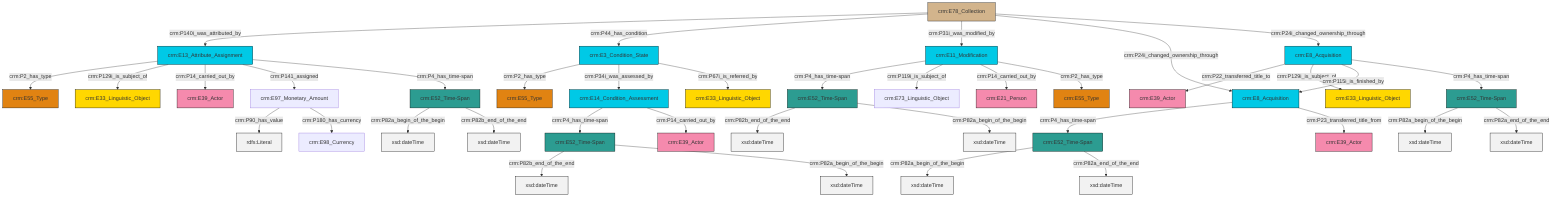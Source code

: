 graph TD
classDef Literal fill:#f2f2f2,stroke:#000000;
classDef CRM_Entity fill:#FFFFFF,stroke:#000000;
classDef Temporal_Entity fill:#00C9E6, stroke:#000000;
classDef Type fill:#E18312, stroke:#000000;
classDef Time-Span fill:#2C9C91, stroke:#000000;
classDef Appellation fill:#FFEB7F, stroke:#000000;
classDef Place fill:#008836, stroke:#000000;
classDef Persistent_Item fill:#B266B2, stroke:#000000;
classDef Conceptual_Object fill:#FFD700, stroke:#000000;
classDef Physical_Thing fill:#D2B48C, stroke:#000000;
classDef Actor fill:#f58aad, stroke:#000000;
classDef PC_Classes fill:#4ce600, stroke:#000000;
classDef Multi fill:#cccccc,stroke:#000000;

0["crm:E3_Condition_State"]:::Temporal_Entity -->|crm:P2_has_type| 1["crm:E55_Type"]:::Type
2["crm:E8_Acquisition"]:::Temporal_Entity -->|crm:P22_transferred_title_to| 3["crm:E39_Actor"]:::Actor
4["crm:E13_Attribute_Assignment"]:::Temporal_Entity -->|crm:P2_has_type| 5["crm:E55_Type"]:::Type
6["crm:E78_Collection"]:::Physical_Thing -->|crm:P140i_was_attributed_by| 4["crm:E13_Attribute_Assignment"]:::Temporal_Entity
9["crm:E52_Time-Span"]:::Time-Span -->|crm:P82b_end_of_the_end| 10[xsd:dateTime]:::Literal
11["crm:E52_Time-Span"]:::Time-Span -->|crm:P82a_begin_of_the_begin| 12[xsd:dateTime]:::Literal
0["crm:E3_Condition_State"]:::Temporal_Entity -->|crm:P34i_was_assessed_by| 14["crm:E14_Condition_Assessment"]:::Temporal_Entity
4["crm:E13_Attribute_Assignment"]:::Temporal_Entity -->|crm:P129i_is_subject_of| 16["crm:E33_Linguistic_Object"]:::Conceptual_Object
4["crm:E13_Attribute_Assignment"]:::Temporal_Entity -->|crm:P14_carried_out_by| 17["crm:E39_Actor"]:::Actor
21["crm:E52_Time-Span"]:::Time-Span -->|crm:P82a_begin_of_the_begin| 22[xsd:dateTime]:::Literal
6["crm:E78_Collection"]:::Physical_Thing -->|crm:P44_has_condition| 0["crm:E3_Condition_State"]:::Temporal_Entity
6["crm:E78_Collection"]:::Physical_Thing -->|crm:P31i_was_modified_by| 25["crm:E11_Modification"]:::Temporal_Entity
25["crm:E11_Modification"]:::Temporal_Entity -->|crm:P4_has_time-span| 9["crm:E52_Time-Span"]:::Time-Span
26["crm:E8_Acquisition"]:::Temporal_Entity -->|crm:P4_has_time-span| 11["crm:E52_Time-Span"]:::Time-Span
31["crm:E52_Time-Span"]:::Time-Span -->|crm:P82a_begin_of_the_begin| 32[xsd:dateTime]:::Literal
33["crm:E97_Monetary_Amount"]:::Default -->|crm:P90_has_value| 34[rdfs:Literal]:::Literal
4["crm:E13_Attribute_Assignment"]:::Temporal_Entity -->|crm:P141_assigned| 33["crm:E97_Monetary_Amount"]:::Default
37["crm:E52_Time-Span"]:::Time-Span -->|crm:P82b_end_of_the_end| 38[xsd:dateTime]:::Literal
25["crm:E11_Modification"]:::Temporal_Entity -->|crm:P119i_is_subject_of| 29["crm:E73_Linguistic_Object"]:::Default
2["crm:E8_Acquisition"]:::Temporal_Entity -->|crm:P129i_is_subject_of| 41["crm:E33_Linguistic_Object"]:::Conceptual_Object
9["crm:E52_Time-Span"]:::Time-Span -->|crm:P82a_begin_of_the_begin| 43[xsd:dateTime]:::Literal
14["crm:E14_Condition_Assessment"]:::Temporal_Entity -->|crm:P4_has_time-span| 37["crm:E52_Time-Span"]:::Time-Span
2["crm:E8_Acquisition"]:::Temporal_Entity -->|crm:P115i_is_finished_by| 26["crm:E8_Acquisition"]:::Temporal_Entity
4["crm:E13_Attribute_Assignment"]:::Temporal_Entity -->|crm:P4_has_time-span| 31["crm:E52_Time-Span"]:::Time-Span
37["crm:E52_Time-Span"]:::Time-Span -->|crm:P82a_begin_of_the_begin| 48[xsd:dateTime]:::Literal
21["crm:E52_Time-Span"]:::Time-Span -->|crm:P82a_end_of_the_end| 50[xsd:dateTime]:::Literal
2["crm:E8_Acquisition"]:::Temporal_Entity -->|crm:P4_has_time-span| 21["crm:E52_Time-Span"]:::Time-Span
0["crm:E3_Condition_State"]:::Temporal_Entity -->|crm:P67i_is_referred_by| 7["crm:E33_Linguistic_Object"]:::Conceptual_Object
11["crm:E52_Time-Span"]:::Time-Span -->|crm:P82a_end_of_the_end| 55[xsd:dateTime]:::Literal
33["crm:E97_Monetary_Amount"]:::Default -->|crm:P180_has_currency| 45["crm:E98_Currency"]:::Default
6["crm:E78_Collection"]:::Physical_Thing -->|crm:P24i_changed_ownership_through| 26["crm:E8_Acquisition"]:::Temporal_Entity
25["crm:E11_Modification"]:::Temporal_Entity -->|crm:P14_carried_out_by| 52["crm:E21_Person"]:::Actor
14["crm:E14_Condition_Assessment"]:::Temporal_Entity -->|crm:P14_carried_out_by| 18["crm:E39_Actor"]:::Actor
31["crm:E52_Time-Span"]:::Time-Span -->|crm:P82b_end_of_the_end| 57[xsd:dateTime]:::Literal
25["crm:E11_Modification"]:::Temporal_Entity -->|crm:P2_has_type| 58["crm:E55_Type"]:::Type
6["crm:E78_Collection"]:::Physical_Thing -->|crm:P24i_changed_ownership_through| 2["crm:E8_Acquisition"]:::Temporal_Entity
26["crm:E8_Acquisition"]:::Temporal_Entity -->|crm:P23_transferred_title_from| 23["crm:E39_Actor"]:::Actor